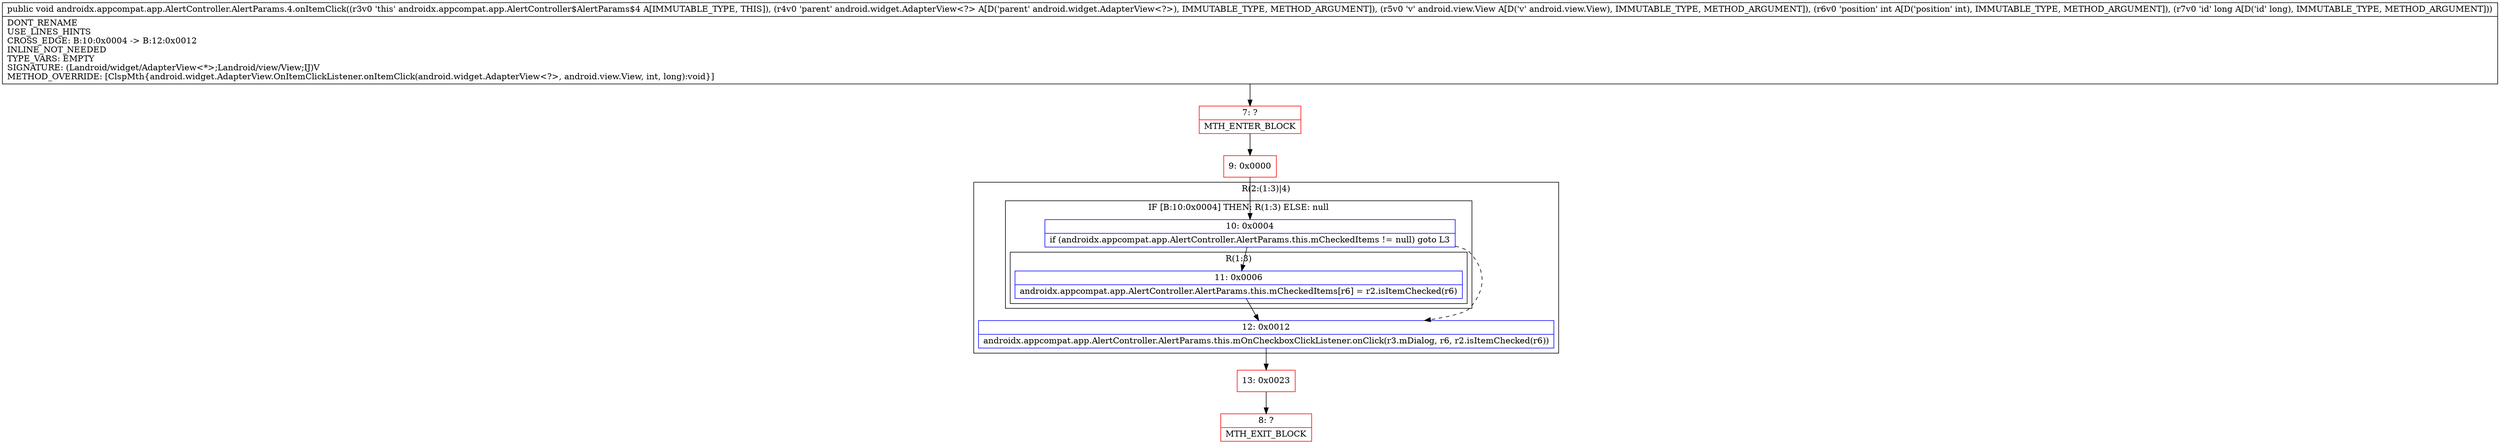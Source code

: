 digraph "CFG forandroidx.appcompat.app.AlertController.AlertParams.4.onItemClick(Landroid\/widget\/AdapterView;Landroid\/view\/View;IJ)V" {
subgraph cluster_Region_1703562707 {
label = "R(2:(1:3)|4)";
node [shape=record,color=blue];
subgraph cluster_IfRegion_1893404580 {
label = "IF [B:10:0x0004] THEN: R(1:3) ELSE: null";
node [shape=record,color=blue];
Node_10 [shape=record,label="{10\:\ 0x0004|if (androidx.appcompat.app.AlertController.AlertParams.this.mCheckedItems != null) goto L3\l}"];
subgraph cluster_Region_1002090855 {
label = "R(1:3)";
node [shape=record,color=blue];
Node_11 [shape=record,label="{11\:\ 0x0006|androidx.appcompat.app.AlertController.AlertParams.this.mCheckedItems[r6] = r2.isItemChecked(r6)\l}"];
}
}
Node_12 [shape=record,label="{12\:\ 0x0012|androidx.appcompat.app.AlertController.AlertParams.this.mOnCheckboxClickListener.onClick(r3.mDialog, r6, r2.isItemChecked(r6))\l}"];
}
Node_7 [shape=record,color=red,label="{7\:\ ?|MTH_ENTER_BLOCK\l}"];
Node_9 [shape=record,color=red,label="{9\:\ 0x0000}"];
Node_13 [shape=record,color=red,label="{13\:\ 0x0023}"];
Node_8 [shape=record,color=red,label="{8\:\ ?|MTH_EXIT_BLOCK\l}"];
MethodNode[shape=record,label="{public void androidx.appcompat.app.AlertController.AlertParams.4.onItemClick((r3v0 'this' androidx.appcompat.app.AlertController$AlertParams$4 A[IMMUTABLE_TYPE, THIS]), (r4v0 'parent' android.widget.AdapterView\<?\> A[D('parent' android.widget.AdapterView\<?\>), IMMUTABLE_TYPE, METHOD_ARGUMENT]), (r5v0 'v' android.view.View A[D('v' android.view.View), IMMUTABLE_TYPE, METHOD_ARGUMENT]), (r6v0 'position' int A[D('position' int), IMMUTABLE_TYPE, METHOD_ARGUMENT]), (r7v0 'id' long A[D('id' long), IMMUTABLE_TYPE, METHOD_ARGUMENT]))  | DONT_RENAME\lUSE_LINES_HINTS\lCROSS_EDGE: B:10:0x0004 \-\> B:12:0x0012\lINLINE_NOT_NEEDED\lTYPE_VARS: EMPTY\lSIGNATURE: (Landroid\/widget\/AdapterView\<*\>;Landroid\/view\/View;IJ)V\lMETHOD_OVERRIDE: [ClspMth\{android.widget.AdapterView.OnItemClickListener.onItemClick(android.widget.AdapterView\<?\>, android.view.View, int, long):void\}]\l}"];
MethodNode -> Node_7;Node_10 -> Node_11;
Node_10 -> Node_12[style=dashed];
Node_11 -> Node_12;
Node_12 -> Node_13;
Node_7 -> Node_9;
Node_9 -> Node_10;
Node_13 -> Node_8;
}

